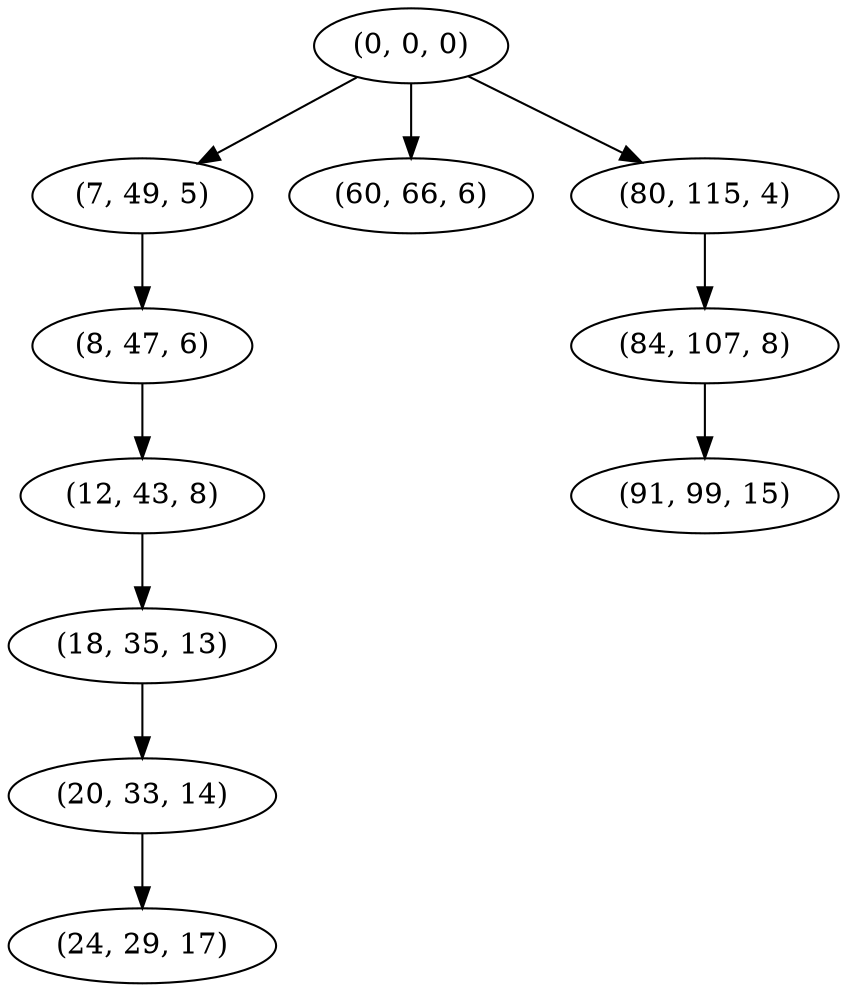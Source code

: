 digraph tree {
    "(0, 0, 0)";
    "(7, 49, 5)";
    "(8, 47, 6)";
    "(12, 43, 8)";
    "(18, 35, 13)";
    "(20, 33, 14)";
    "(24, 29, 17)";
    "(60, 66, 6)";
    "(80, 115, 4)";
    "(84, 107, 8)";
    "(91, 99, 15)";
    "(0, 0, 0)" -> "(7, 49, 5)";
    "(0, 0, 0)" -> "(60, 66, 6)";
    "(0, 0, 0)" -> "(80, 115, 4)";
    "(7, 49, 5)" -> "(8, 47, 6)";
    "(8, 47, 6)" -> "(12, 43, 8)";
    "(12, 43, 8)" -> "(18, 35, 13)";
    "(18, 35, 13)" -> "(20, 33, 14)";
    "(20, 33, 14)" -> "(24, 29, 17)";
    "(80, 115, 4)" -> "(84, 107, 8)";
    "(84, 107, 8)" -> "(91, 99, 15)";
}
